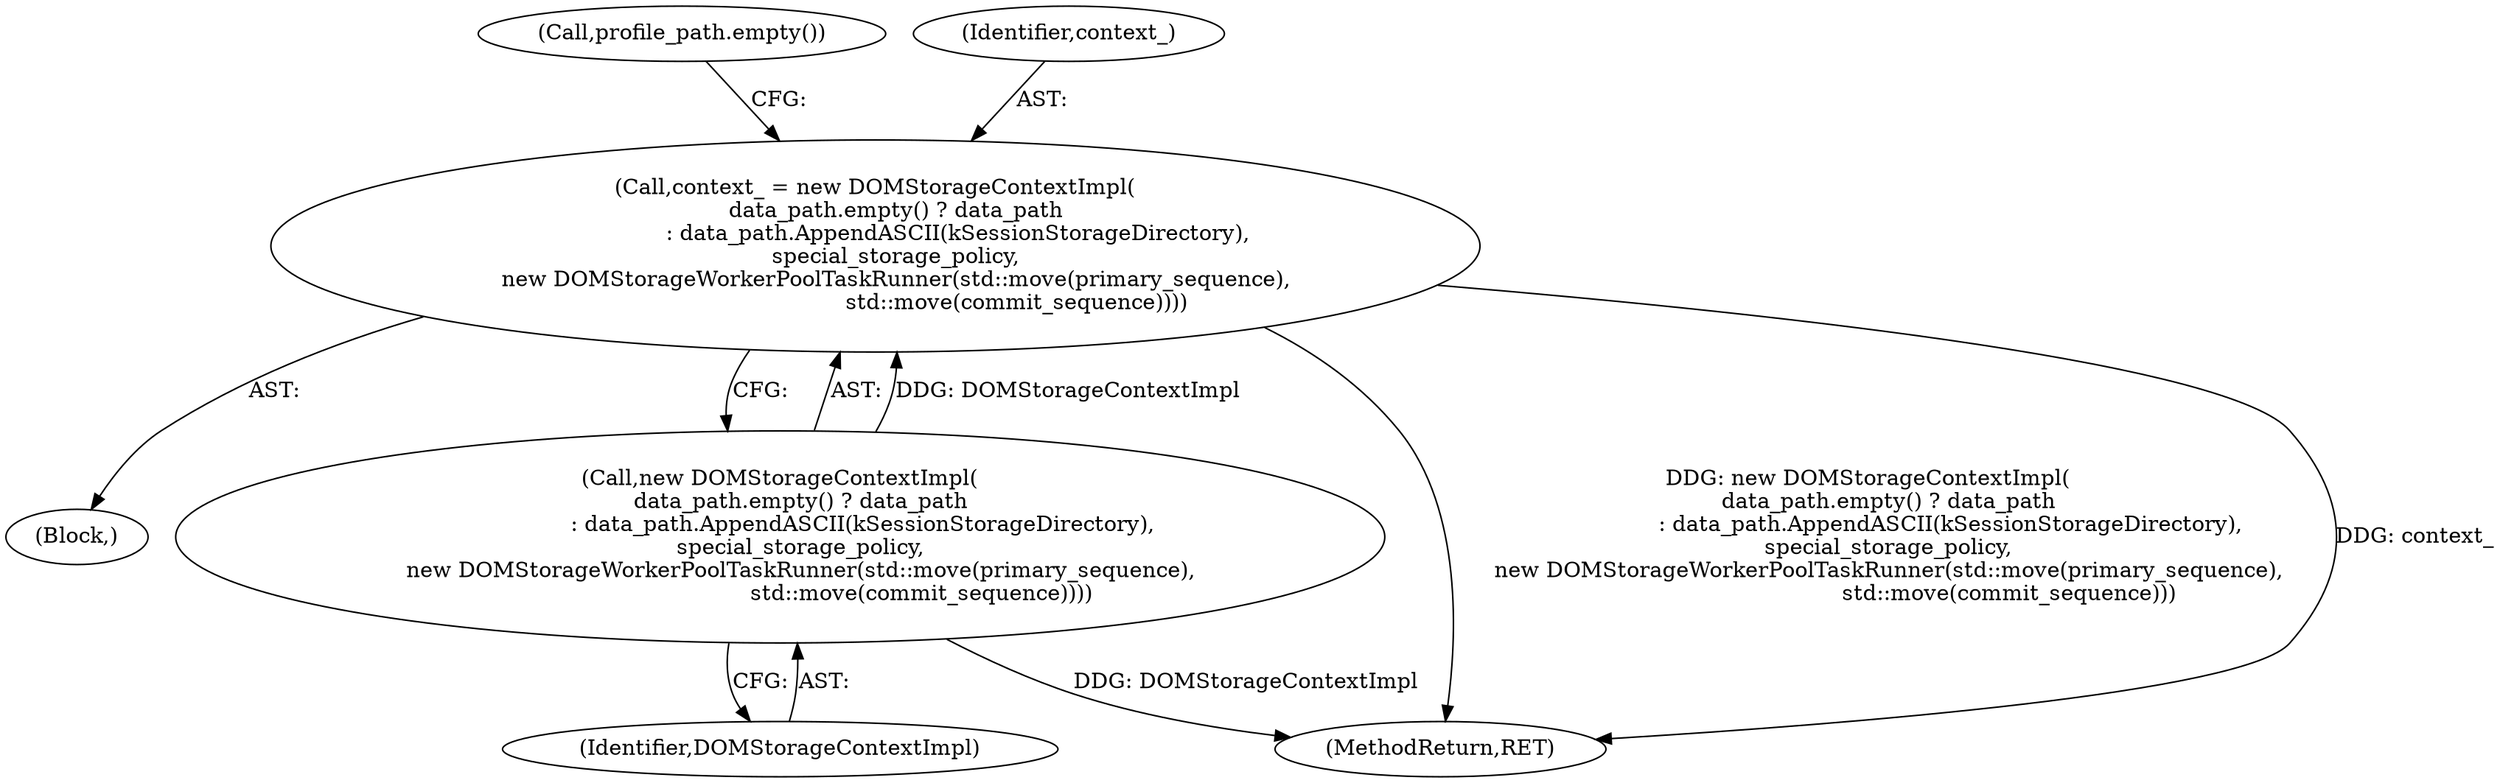 digraph "1_Chrome_ba169c14aa9cc2efd708a878ae21ff34f3898fe0@del" {
"1000123" [label="(Call,context_ = new DOMStorageContextImpl(\n      data_path.empty() ? data_path\n                        : data_path.AppendASCII(kSessionStorageDirectory),\n      special_storage_policy,\n      new DOMStorageWorkerPoolTaskRunner(std::move(primary_sequence),\n                                         std::move(commit_sequence))))"];
"1000125" [label="(Call,new DOMStorageContextImpl(\n      data_path.empty() ? data_path\n                        : data_path.AppendASCII(kSessionStorageDirectory),\n      special_storage_policy,\n      new DOMStorageWorkerPoolTaskRunner(std::move(primary_sequence),\n                                         std::move(commit_sequence))))"];
"1000105" [label="(Block,)"];
"1000125" [label="(Call,new DOMStorageContextImpl(\n      data_path.empty() ? data_path\n                        : data_path.AppendASCII(kSessionStorageDirectory),\n      special_storage_policy,\n      new DOMStorageWorkerPoolTaskRunner(std::move(primary_sequence),\n                                         std::move(commit_sequence))))"];
"1000147" [label="(MethodReturn,RET)"];
"1000126" [label="(Identifier,DOMStorageContextImpl)"];
"1000123" [label="(Call,context_ = new DOMStorageContextImpl(\n      data_path.empty() ? data_path\n                        : data_path.AppendASCII(kSessionStorageDirectory),\n      special_storage_policy,\n      new DOMStorageWorkerPoolTaskRunner(std::move(primary_sequence),\n                                         std::move(commit_sequence))))"];
"1000130" [label="(Call,profile_path.empty())"];
"1000124" [label="(Identifier,context_)"];
"1000123" -> "1000105"  [label="AST: "];
"1000123" -> "1000125"  [label="CFG: "];
"1000124" -> "1000123"  [label="AST: "];
"1000125" -> "1000123"  [label="AST: "];
"1000130" -> "1000123"  [label="CFG: "];
"1000123" -> "1000147"  [label="DDG: new DOMStorageContextImpl(\n      data_path.empty() ? data_path\n                        : data_path.AppendASCII(kSessionStorageDirectory),\n      special_storage_policy,\n      new DOMStorageWorkerPoolTaskRunner(std::move(primary_sequence),\n                                         std::move(commit_sequence)))"];
"1000123" -> "1000147"  [label="DDG: context_"];
"1000125" -> "1000123"  [label="DDG: DOMStorageContextImpl"];
"1000125" -> "1000126"  [label="CFG: "];
"1000126" -> "1000125"  [label="AST: "];
"1000125" -> "1000147"  [label="DDG: DOMStorageContextImpl"];
}
